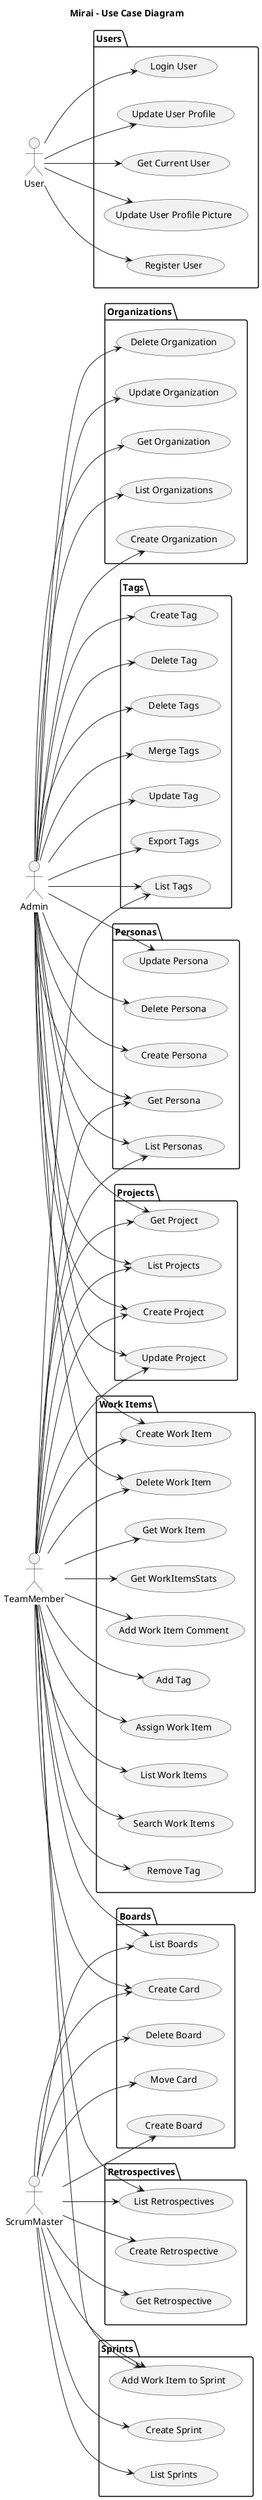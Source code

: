 @startuml
title Mirai - Use Case Diagram

left to right direction

actor Admin
actor ScrumMaster
actor TeamMember
actor User

package "Organizations" {
    usecase "Create Organization" as UC1
    usecase "Delete Organization" as UC2
    usecase "Update Organization" as UC3
    usecase "Get Organization" as UC4
    usecase "List Organizations" as UC5

    Admin --> UC1
    Admin --> UC2
    Admin --> UC3
    Admin --> UC4
    Admin --> UC5
}

package "Projects" {
    usecase "Create Project" as UC6
    usecase "Update Project" as UC7
    usecase "Get Project" as UC8
    usecase "List Projects" as UC9

    Admin --> UC6
    Admin --> UC7
    Admin --> UC8
    Admin --> UC9
    TeamMember --> UC6
    TeamMember --> UC7
    TeamMember --> UC8
    TeamMember --> UC9
}

package "Boards" {
    usecase "Create Board" as UC10
    usecase "Delete Board" as UC11
    usecase "Move Card" as UC12
    usecase "Create Card" as UC13
    usecase "List Boards" as UC14

    ScrumMaster --> UC10
    ScrumMaster --> UC11
    ScrumMaster --> UC12
    ScrumMaster --> UC13
    ScrumMaster --> UC14
    TeamMember --> UC13
    TeamMember --> UC14
}

package "Retrospectives" {
    usecase "Create Retrospective" as UC15
    usecase "Get Retrospective" as UC16
    usecase "List Retrospectives" as UC17

    ScrumMaster --> UC15
    ScrumMaster --> UC16
    ScrumMaster --> UC17
    TeamMember --> UC17
}

package "Personas" {
    usecase "Create Persona" as UC18
    usecase "Update Persona" as UC19
    usecase "Delete Persona" as UC20
    usecase "Get Persona" as UC21
    usecase "List Personas" as UC22

    Admin --> UC18
    Admin --> UC19
    Admin --> UC20
    Admin --> UC21
    Admin --> UC22
    TeamMember --> UC21
    TeamMember --> UC22
}

package "Users" {
    usecase "Register User" as UC23
    usecase "Login User" as UC24
    usecase "Update User Profile" as UC25
    usecase "Get Current User" as UC26
    usecase "Update User Profile Picture" as UC27

    User --> UC23
    User --> UC24
    User --> UC25
    User --> UC26
    User --> UC27
}

package "Sprints" {
    usecase "Create Sprint" as UC28
    usecase "List Sprints" as UC29
    usecase "Add Work Item to Sprint" as UC30

    ScrumMaster --> UC28
    ScrumMaster --> UC29
    ScrumMaster --> UC30
    TeamMember --> UC30
}

package "Tags" {
    usecase "Create Tag" as UC31
    usecase "Delete Tag" as UC32
    usecase "Delete Tags" as UC33
    usecase "Merge Tags" as UC34
    usecase "Update Tag" as UC35
    usecase "Export Tags" as UC36
    usecase "List Tags" as UC37

    Admin --> UC31
    Admin --> UC32
    Admin --> UC33
    Admin --> UC34
    Admin --> UC35
    Admin --> UC36
    Admin --> UC37
    TeamMember --> UC37
}

package "Work Items" {
    usecase "Add Work Item Comment" as UC38
    usecase "Add Tag" as UC39
    usecase "Assign Work Item" as UC40
    usecase "Create Work Item" as UC41
    usecase "Delete Work Item" as UC42
    usecase "Remove Tag" as UC43
    usecase "Get Work Item" as UC44
    usecase "Get WorkItemsStats" as UC45
    usecase "List Work Items" as UC46
    usecase "Search Work Items" as UC47

    Admin --> UC41
    Admin --> UC42
    TeamMember --> UC38
    TeamMember --> UC39
    TeamMember --> UC40
    TeamMember --> UC41
    TeamMember --> UC42
    TeamMember --> UC43
    TeamMember --> UC44
    TeamMember --> UC45
    TeamMember --> UC46
    TeamMember --> UC47
}

@enduml
